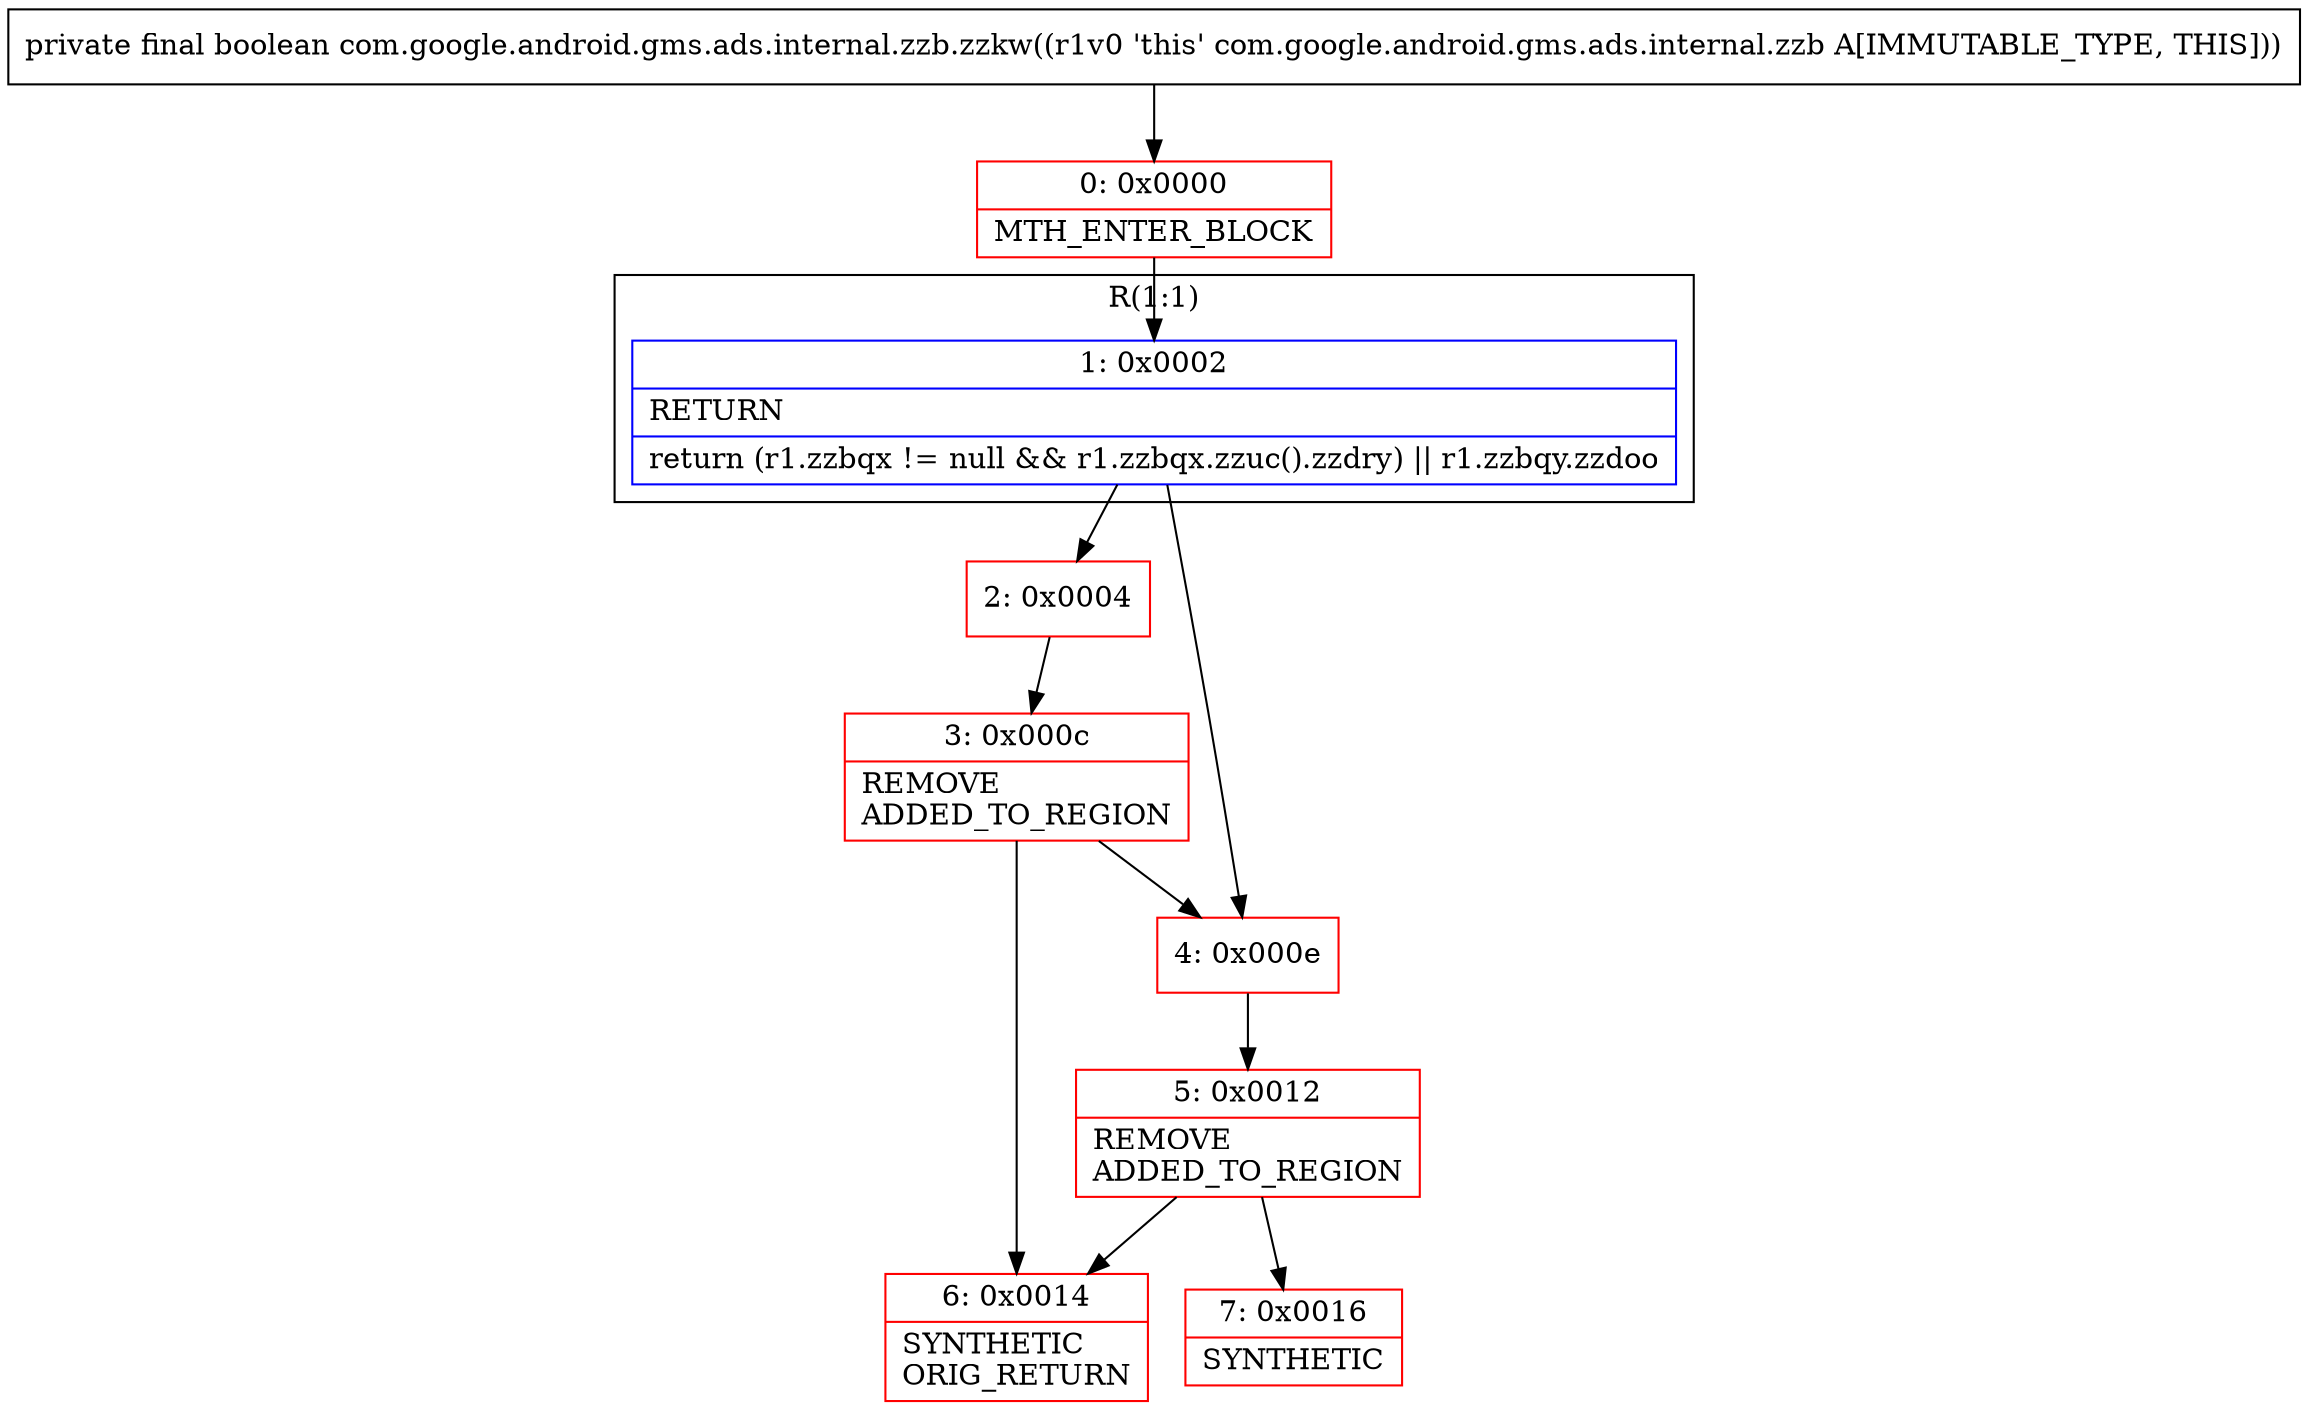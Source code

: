 digraph "CFG forcom.google.android.gms.ads.internal.zzb.zzkw()Z" {
subgraph cluster_Region_357279367 {
label = "R(1:1)";
node [shape=record,color=blue];
Node_1 [shape=record,label="{1\:\ 0x0002|RETURN\l|return (r1.zzbqx != null && r1.zzbqx.zzuc().zzdry) \|\| r1.zzbqy.zzdoo\l}"];
}
Node_0 [shape=record,color=red,label="{0\:\ 0x0000|MTH_ENTER_BLOCK\l}"];
Node_2 [shape=record,color=red,label="{2\:\ 0x0004}"];
Node_3 [shape=record,color=red,label="{3\:\ 0x000c|REMOVE\lADDED_TO_REGION\l}"];
Node_4 [shape=record,color=red,label="{4\:\ 0x000e}"];
Node_5 [shape=record,color=red,label="{5\:\ 0x0012|REMOVE\lADDED_TO_REGION\l}"];
Node_6 [shape=record,color=red,label="{6\:\ 0x0014|SYNTHETIC\lORIG_RETURN\l}"];
Node_7 [shape=record,color=red,label="{7\:\ 0x0016|SYNTHETIC\l}"];
MethodNode[shape=record,label="{private final boolean com.google.android.gms.ads.internal.zzb.zzkw((r1v0 'this' com.google.android.gms.ads.internal.zzb A[IMMUTABLE_TYPE, THIS])) }"];
MethodNode -> Node_0;
Node_1 -> Node_2;
Node_1 -> Node_4;
Node_0 -> Node_1;
Node_2 -> Node_3;
Node_3 -> Node_4;
Node_3 -> Node_6;
Node_4 -> Node_5;
Node_5 -> Node_6;
Node_5 -> Node_7;
}

